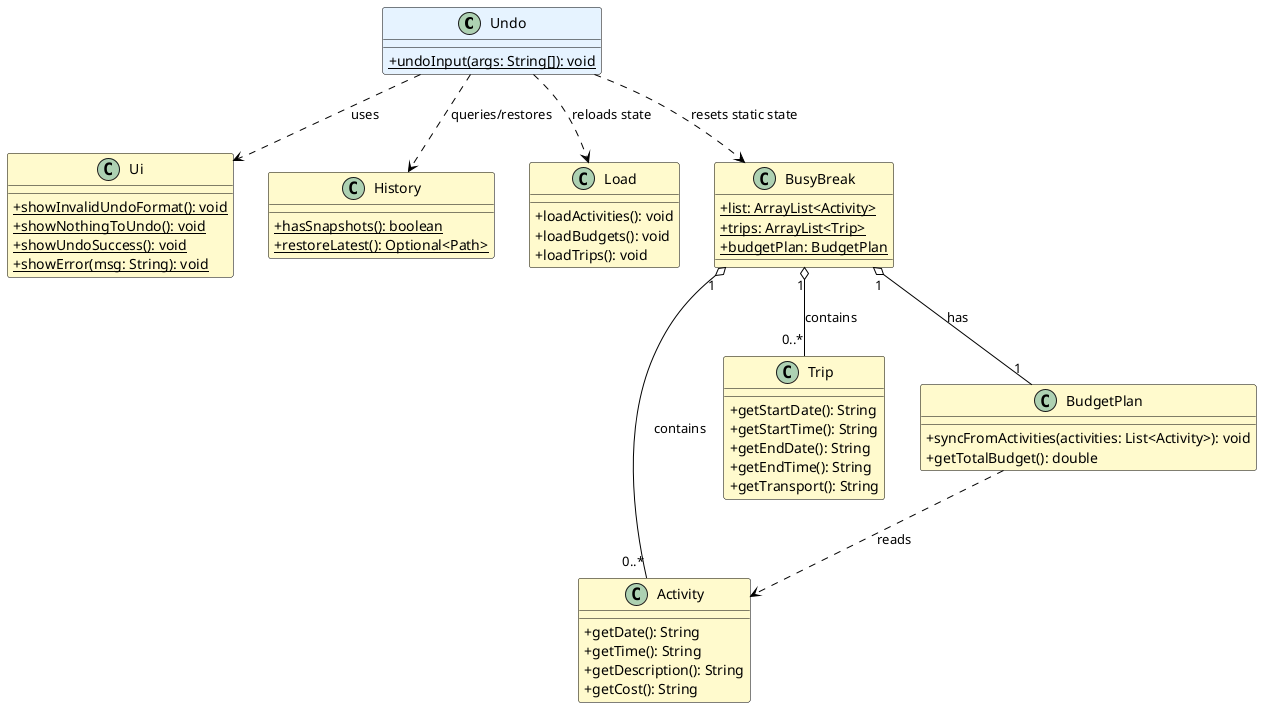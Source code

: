@startuml UndoCommandClassDiagram

!define LIGHTYELLOW #FFFACD
!define LIGHTBLUE   #E6F3FF

skinparam classAttributeIconSize 0
skinparam class {
    BackgroundColor LIGHTYELLOW
    BorderColor Black
    ArrowColor Black
}

class Undo LIGHTBLUE {
    + {static} undoInput(args: String[]): void
}

class Ui {
    + {static} showInvalidUndoFormat(): void
    + {static} showNothingToUndo(): void
    + {static} showUndoSuccess(): void
    + {static} showError(msg: String): void
}

class History {
    + {static} hasSnapshots(): boolean
    + {static} restoreLatest(): Optional<Path>
}

class Load {
    + loadActivities(): void
    + loadBudgets(): void
    + loadTrips(): void
}

class BusyBreak {
    + {static} list: ArrayList<Activity>
    + {static} trips: ArrayList<Trip>
    + {static} budgetPlan: BudgetPlan
}

class Activity {
    + getDate(): String
    + getTime(): String
    + getDescription(): String
    + getCost(): String
}

class Trip {
    + getStartDate(): String
    + getStartTime(): String
    + getEndDate(): String
    + getEndTime(): String
    + getTransport(): String
}

class BudgetPlan {
    + syncFromActivities(activities: List<Activity>): void
    + getTotalBudget(): double
}

' Relationships
Undo ..> Ui : uses
Undo ..> History : queries/restores
Undo ..> Load : reloads state
Undo ..> BusyBreak : resets static state
BusyBreak "1" o-- "0..*" Activity : contains
BusyBreak "1" o-- "0..*" Trip : contains
BusyBreak "1" o-- "1" BudgetPlan : has
BudgetPlan ..> Activity : reads

@enduml
